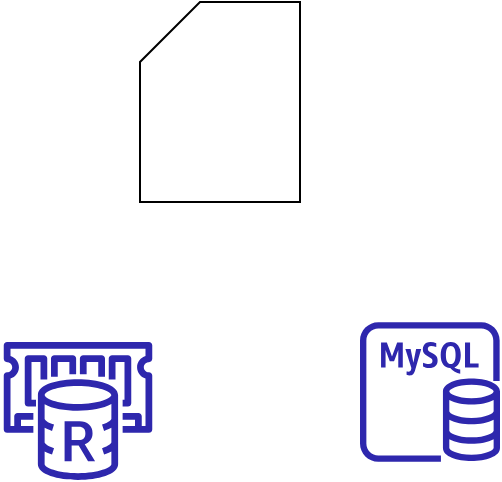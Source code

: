 <mxfile version="20.6.0" type="github">
  <diagram id="-3oNJYo1y9JFqaGFIYrR" name="Page-1">
    <mxGraphModel dx="1422" dy="772" grid="1" gridSize="10" guides="1" tooltips="1" connect="1" arrows="1" fold="1" page="1" pageScale="1" pageWidth="827" pageHeight="1169" math="0" shadow="0">
      <root>
        <mxCell id="0" />
        <mxCell id="1" parent="0" />
        <mxCell id="oIdioxHnqVtKS63g2M5p-2" value="" style="sketch=0;outlineConnect=0;fontColor=#232F3E;gradientColor=none;fillColor=#2E27AD;strokeColor=none;dashed=0;verticalLabelPosition=bottom;verticalAlign=top;align=center;html=1;fontSize=12;fontStyle=0;aspect=fixed;pointerEvents=1;shape=mxgraph.aws4.rds_mysql_instance;" parent="1" vertex="1">
          <mxGeometry x="440" y="450" width="70" height="70" as="geometry" />
        </mxCell>
        <mxCell id="oIdioxHnqVtKS63g2M5p-3" value="" style="sketch=0;outlineConnect=0;fontColor=#232F3E;gradientColor=none;fillColor=#2E27AD;strokeColor=none;dashed=0;verticalLabelPosition=bottom;verticalAlign=top;align=center;html=1;fontSize=12;fontStyle=0;aspect=fixed;pointerEvents=1;shape=mxgraph.aws4.elasticache_for_redis;" parent="1" vertex="1">
          <mxGeometry x="260" y="460" width="78" height="69" as="geometry" />
        </mxCell>
        <mxCell id="X_lQ8KX1vcg-IxsOViSW-1" value="" style="shape=card;whiteSpace=wrap;html=1;" vertex="1" parent="1">
          <mxGeometry x="330" y="290" width="80" height="100" as="geometry" />
        </mxCell>
      </root>
    </mxGraphModel>
  </diagram>
</mxfile>

